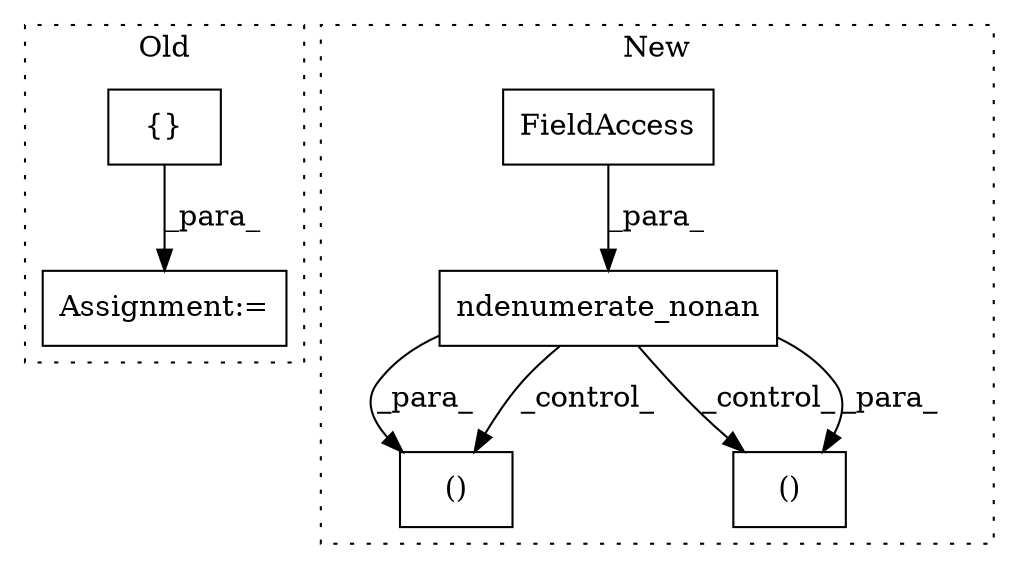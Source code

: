 digraph G {
subgraph cluster0 {
1 [label="{}" a="4" s="6333" l="2" shape="box"];
3 [label="Assignment:=" a="7" s="6323" l="1" shape="box"];
label = "Old";
style="dotted";
}
subgraph cluster1 {
2 [label="ndenumerate_nonan" a="32" s="7717,7746" l="18,1" shape="box"];
4 [label="()" a="106" s="7948" l="15" shape="box"];
5 [label="FieldAccess" a="22" s="7735" l="11" shape="box"];
6 [label="()" a="106" s="7826" l="15" shape="box"];
label = "New";
style="dotted";
}
1 -> 3 [label="_para_"];
2 -> 4 [label="_para_"];
2 -> 4 [label="_control_"];
2 -> 6 [label="_control_"];
2 -> 6 [label="_para_"];
5 -> 2 [label="_para_"];
}